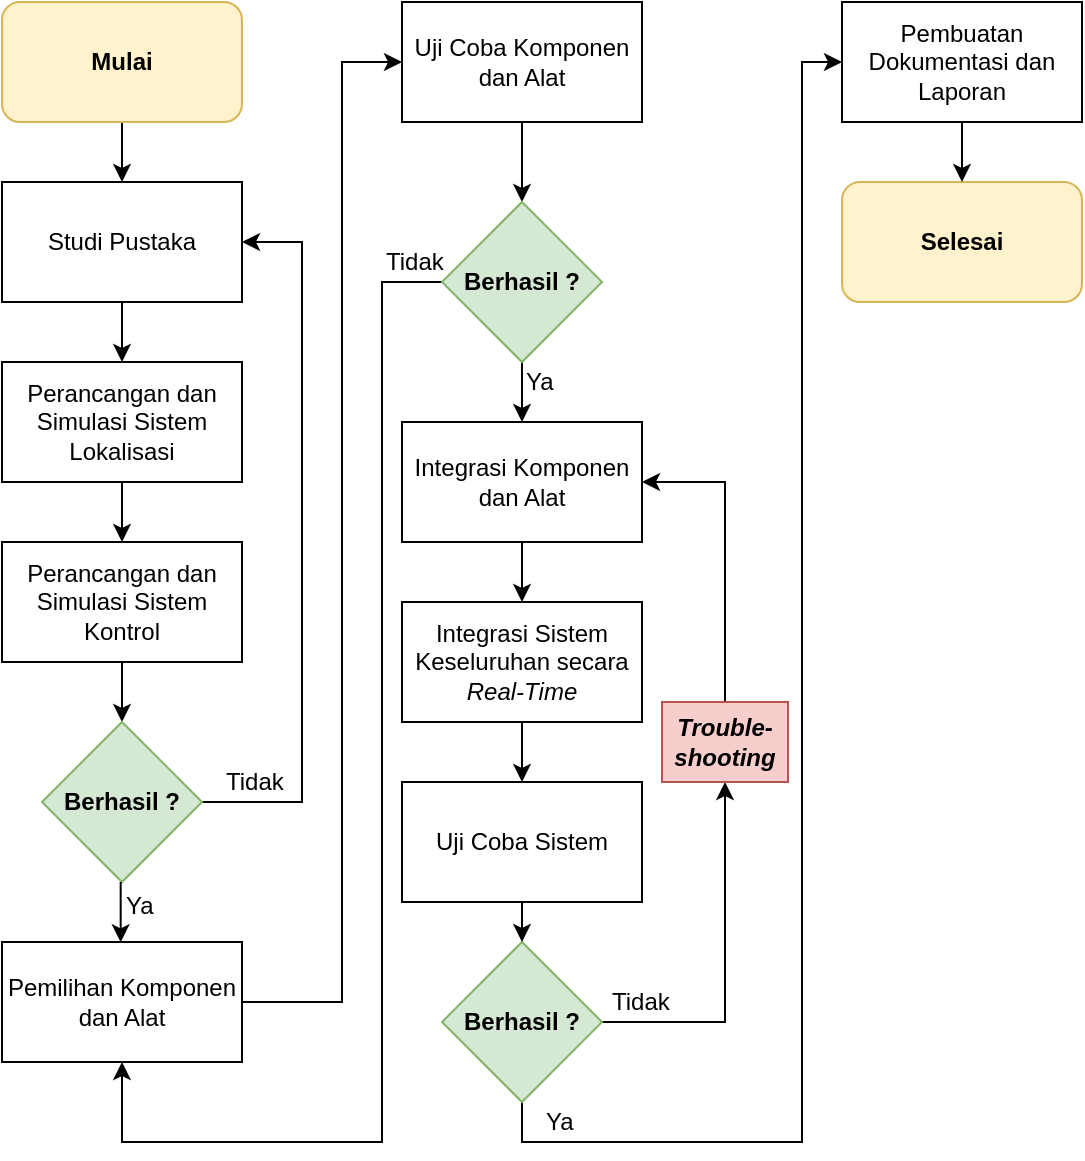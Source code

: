 <mxfile pages="1" version="11.2.5" type="device"><diagram id="9YkDkR6yGCo7OLD6Q_wq" name="Page-1"><mxGraphModel dx="769" dy="522" grid="1" gridSize="10" guides="1" tooltips="1" connect="1" arrows="1" fold="1" page="1" pageScale="1" pageWidth="827" pageHeight="1169" math="0" shadow="0"><root><mxCell id="0"/><mxCell id="1" parent="0"/><mxCell id="vA3fT6mQy-VPSf3E8mMQ-12" value="" style="edgeStyle=orthogonalEdgeStyle;rounded=0;orthogonalLoop=1;jettySize=auto;html=1;" parent="1" source="vA3fT6mQy-VPSf3E8mMQ-1" target="vA3fT6mQy-VPSf3E8mMQ-2" edge="1"><mxGeometry relative="1" as="geometry"/></mxCell><mxCell id="vA3fT6mQy-VPSf3E8mMQ-1" value="Mulai" style="rounded=1;whiteSpace=wrap;html=1;fontStyle=1;fillColor=#fff2cc;strokeColor=#d6b656;" parent="1" vertex="1"><mxGeometry x="110" y="40" width="120" height="60" as="geometry"/></mxCell><mxCell id="vA3fT6mQy-VPSf3E8mMQ-13" value="" style="edgeStyle=orthogonalEdgeStyle;rounded=0;orthogonalLoop=1;jettySize=auto;html=1;" parent="1" source="vA3fT6mQy-VPSf3E8mMQ-2" target="vA3fT6mQy-VPSf3E8mMQ-3" edge="1"><mxGeometry relative="1" as="geometry"/></mxCell><mxCell id="vA3fT6mQy-VPSf3E8mMQ-2" value="Studi Pustaka" style="rounded=0;whiteSpace=wrap;html=1;" parent="1" vertex="1"><mxGeometry x="110" y="130" width="120" height="60" as="geometry"/></mxCell><mxCell id="vA3fT6mQy-VPSf3E8mMQ-14" value="" style="edgeStyle=orthogonalEdgeStyle;rounded=0;orthogonalLoop=1;jettySize=auto;html=1;" parent="1" source="vA3fT6mQy-VPSf3E8mMQ-3" target="vA3fT6mQy-VPSf3E8mMQ-7" edge="1"><mxGeometry relative="1" as="geometry"/></mxCell><mxCell id="vA3fT6mQy-VPSf3E8mMQ-3" value="Perancangan dan Simulasi Sistem Lokalisasi" style="rounded=0;whiteSpace=wrap;html=1;" parent="1" vertex="1"><mxGeometry x="110" y="220" width="120" height="60" as="geometry"/></mxCell><mxCell id="vA3fT6mQy-VPSf3E8mMQ-15" value="" style="edgeStyle=orthogonalEdgeStyle;rounded=0;orthogonalLoop=1;jettySize=auto;html=1;" parent="1" source="vA3fT6mQy-VPSf3E8mMQ-7" target="vA3fT6mQy-VPSf3E8mMQ-10" edge="1"><mxGeometry relative="1" as="geometry"/></mxCell><mxCell id="vA3fT6mQy-VPSf3E8mMQ-7" value="Perancangan dan Simulasi Sistem Kontrol" style="rounded=0;whiteSpace=wrap;html=1;" parent="1" vertex="1"><mxGeometry x="110" y="310" width="120" height="60" as="geometry"/></mxCell><mxCell id="vA3fT6mQy-VPSf3E8mMQ-17" value="" style="edgeStyle=orthogonalEdgeStyle;rounded=0;orthogonalLoop=1;jettySize=auto;html=1;entryX=1;entryY=0.5;entryDx=0;entryDy=0;" parent="1" source="vA3fT6mQy-VPSf3E8mMQ-10" target="vA3fT6mQy-VPSf3E8mMQ-2" edge="1"><mxGeometry relative="1" as="geometry"><mxPoint x="300" y="160" as="targetPoint"/><Array as="points"><mxPoint x="260" y="440"/><mxPoint x="260" y="160"/></Array></mxGeometry></mxCell><mxCell id="vA3fT6mQy-VPSf3E8mMQ-10" value="Berhasil ?" style="rhombus;whiteSpace=wrap;html=1;fillColor=#d5e8d4;strokeColor=#82b366;fontStyle=1" parent="1" vertex="1"><mxGeometry x="130" y="400" width="80" height="80" as="geometry"/></mxCell><mxCell id="vA3fT6mQy-VPSf3E8mMQ-22" value="" style="edgeStyle=orthogonalEdgeStyle;rounded=0;orthogonalLoop=1;jettySize=auto;html=1;entryX=0;entryY=0.5;entryDx=0;entryDy=0;" parent="1" source="vA3fT6mQy-VPSf3E8mMQ-11" target="vA3fT6mQy-VPSf3E8mMQ-20" edge="1"><mxGeometry relative="1" as="geometry"><mxPoint x="310" y="540" as="targetPoint"/><Array as="points"><mxPoint x="280" y="540"/><mxPoint x="280" y="70"/></Array></mxGeometry></mxCell><mxCell id="vA3fT6mQy-VPSf3E8mMQ-11" value="Pemilihan Komponen dan Alat" style="rounded=0;whiteSpace=wrap;html=1;" parent="1" vertex="1"><mxGeometry x="110" y="510" width="120" height="60" as="geometry"/></mxCell><mxCell id="vA3fT6mQy-VPSf3E8mMQ-19" value="" style="edgeStyle=orthogonalEdgeStyle;rounded=0;orthogonalLoop=1;jettySize=auto;html=1;" parent="1" edge="1"><mxGeometry relative="1" as="geometry"><mxPoint x="169.333" y="480" as="sourcePoint"/><mxPoint x="169.333" y="510.167" as="targetPoint"/></mxGeometry></mxCell><mxCell id="vA3fT6mQy-VPSf3E8mMQ-29" value="" style="edgeStyle=orthogonalEdgeStyle;rounded=0;orthogonalLoop=1;jettySize=auto;html=1;" parent="1" source="vA3fT6mQy-VPSf3E8mMQ-20" target="vA3fT6mQy-VPSf3E8mMQ-24" edge="1"><mxGeometry relative="1" as="geometry"/></mxCell><mxCell id="vA3fT6mQy-VPSf3E8mMQ-20" value="Uji Coba Komponen dan Alat" style="rounded=0;whiteSpace=wrap;html=1;" parent="1" vertex="1"><mxGeometry x="310" y="40" width="120" height="60" as="geometry"/></mxCell><mxCell id="vA3fT6mQy-VPSf3E8mMQ-33" value="" style="edgeStyle=orthogonalEdgeStyle;rounded=0;orthogonalLoop=1;jettySize=auto;html=1;" parent="1" source="vA3fT6mQy-VPSf3E8mMQ-24" target="vA3fT6mQy-VPSf3E8mMQ-32" edge="1"><mxGeometry relative="1" as="geometry"/></mxCell><mxCell id="vA3fT6mQy-VPSf3E8mMQ-37" value="" style="edgeStyle=orthogonalEdgeStyle;rounded=0;orthogonalLoop=1;jettySize=auto;html=1;entryX=0.5;entryY=1;entryDx=0;entryDy=0;" parent="1" source="vA3fT6mQy-VPSf3E8mMQ-24" target="vA3fT6mQy-VPSf3E8mMQ-11" edge="1"><mxGeometry relative="1" as="geometry"><mxPoint x="270" y="180" as="targetPoint"/><Array as="points"><mxPoint x="300" y="180"/><mxPoint x="300" y="610"/><mxPoint x="170" y="610"/></Array></mxGeometry></mxCell><mxCell id="vA3fT6mQy-VPSf3E8mMQ-24" value="Berhasil ?" style="rhombus;whiteSpace=wrap;html=1;fillColor=#d5e8d4;strokeColor=#82b366;fontStyle=1" parent="1" vertex="1"><mxGeometry x="330" y="140" width="80" height="80" as="geometry"/></mxCell><mxCell id="vA3fT6mQy-VPSf3E8mMQ-26" value="&lt;span style=&quot;font-family: &amp;#34;helvetica&amp;#34; , &amp;#34;arial&amp;#34; , sans-serif ; font-size: 0px&quot;&gt;%3CmxGraphModel%3E%3Croot%3E%3CmxCell%20id%3D%220%22%2F%3E%3CmxCell%20id%3D%221%22%20parent%3D%220%22%2F%3E%3CmxCell%20id%3D%222%22%20value%3D%22%22%20style%3D%22edgeStyle%3DorthogonalEdgeStyle%3Brounded%3D0%3BorthogonalLoop%3D1%3BjettySize%3Dauto%3Bhtml%3D1%3B%22%20edge%3D%221%22%20parent%3D%221%22%3E%3CmxGeometry%20relative%3D%221%22%20as%3D%22geometry%22%3E%3CmxPoint%20x%3D%22170%22%20y%3D%22370%22%20as%3D%22sourcePoint%22%2F%3E%3CmxPoint%20x%3D%22170%22%20y%3D%22400%22%20as%3D%22targetPoint%22%2F%3E%3C%2FmxGeometry%3E%3C%2FmxCell%3E%3C%2Froot%3E%3C%2FmxGraphModel%3E&lt;/span&gt;" style="text;html=1;resizable=0;points=[];autosize=1;align=left;verticalAlign=top;spacingTop=-4;" parent="1" vertex="1"><mxGeometry x="587" y="115" width="20" height="20" as="geometry"/></mxCell><mxCell id="vA3fT6mQy-VPSf3E8mMQ-39" value="" style="edgeStyle=orthogonalEdgeStyle;rounded=0;orthogonalLoop=1;jettySize=auto;html=1;" parent="1" source="vA3fT6mQy-VPSf3E8mMQ-32" target="vA3fT6mQy-VPSf3E8mMQ-38" edge="1"><mxGeometry relative="1" as="geometry"/></mxCell><mxCell id="vA3fT6mQy-VPSf3E8mMQ-32" value="Integrasi Komponen dan Alat" style="rounded=0;whiteSpace=wrap;html=1;" parent="1" vertex="1"><mxGeometry x="310" y="250" width="120" height="60" as="geometry"/></mxCell><mxCell id="vA3fT6mQy-VPSf3E8mMQ-41" value="" style="edgeStyle=orthogonalEdgeStyle;rounded=0;orthogonalLoop=1;jettySize=auto;html=1;" parent="1" source="vA3fT6mQy-VPSf3E8mMQ-38" target="vA3fT6mQy-VPSf3E8mMQ-40" edge="1"><mxGeometry relative="1" as="geometry"/></mxCell><mxCell id="vA3fT6mQy-VPSf3E8mMQ-38" value="Integrasi Sistem Keseluruhan secara &lt;i&gt;Real-Time&lt;/i&gt;" style="rounded=0;whiteSpace=wrap;html=1;" parent="1" vertex="1"><mxGeometry x="310" y="340" width="120" height="60" as="geometry"/></mxCell><mxCell id="vA3fT6mQy-VPSf3E8mMQ-40" value="Uji Coba Sistem" style="rounded=0;whiteSpace=wrap;html=1;" parent="1" vertex="1"><mxGeometry x="310" y="430" width="120" height="60" as="geometry"/></mxCell><mxCell id="vA3fT6mQy-VPSf3E8mMQ-46" value="" style="edgeStyle=orthogonalEdgeStyle;rounded=0;orthogonalLoop=1;jettySize=auto;html=1;entryX=0.5;entryY=1;entryDx=0;entryDy=0;" parent="1" source="vA3fT6mQy-VPSf3E8mMQ-42" target="vA3fT6mQy-VPSf3E8mMQ-44" edge="1"><mxGeometry relative="1" as="geometry"><mxPoint x="510" y="550" as="targetPoint"/></mxGeometry></mxCell><mxCell id="vA3fT6mQy-VPSf3E8mMQ-51" value="" style="edgeStyle=orthogonalEdgeStyle;rounded=0;orthogonalLoop=1;jettySize=auto;html=1;entryX=0;entryY=0.5;entryDx=0;entryDy=0;exitX=0.5;exitY=1;exitDx=0;exitDy=0;" parent="1" source="vA3fT6mQy-VPSf3E8mMQ-42" target="vA3fT6mQy-VPSf3E8mMQ-49" edge="1"><mxGeometry relative="1" as="geometry"><mxPoint x="390" y="670.0" as="targetPoint"/><Array as="points"><mxPoint x="370" y="610"/><mxPoint x="510" y="610"/><mxPoint x="510" y="70"/></Array></mxGeometry></mxCell><mxCell id="vA3fT6mQy-VPSf3E8mMQ-42" value="Berhasil ?" style="rhombus;whiteSpace=wrap;html=1;fillColor=#d5e8d4;strokeColor=#82b366;fontStyle=1" parent="1" vertex="1"><mxGeometry x="330" y="510" width="80" height="80" as="geometry"/></mxCell><mxCell id="vA3fT6mQy-VPSf3E8mMQ-43" value="" style="edgeStyle=orthogonalEdgeStyle;rounded=0;orthogonalLoop=1;jettySize=auto;html=1;exitX=0.5;exitY=1;exitDx=0;exitDy=0;entryX=0.5;entryY=0;entryDx=0;entryDy=0;" parent="1" source="vA3fT6mQy-VPSf3E8mMQ-40" target="vA3fT6mQy-VPSf3E8mMQ-42" edge="1"><mxGeometry relative="1" as="geometry"><mxPoint x="400" y="410" as="sourcePoint"/><mxPoint x="400" y="440" as="targetPoint"/></mxGeometry></mxCell><mxCell id="vA3fT6mQy-VPSf3E8mMQ-48" value="" style="edgeStyle=orthogonalEdgeStyle;rounded=0;orthogonalLoop=1;jettySize=auto;html=1;entryX=1;entryY=0.5;entryDx=0;entryDy=0;exitX=0.5;exitY=0;exitDx=0;exitDy=0;" parent="1" source="vA3fT6mQy-VPSf3E8mMQ-44" target="vA3fT6mQy-VPSf3E8mMQ-32" edge="1"><mxGeometry relative="1" as="geometry"><mxPoint x="460" y="280" as="targetPoint"/></mxGeometry></mxCell><mxCell id="vA3fT6mQy-VPSf3E8mMQ-44" value="&lt;i&gt;Trouble-shooting&lt;/i&gt;" style="rounded=0;whiteSpace=wrap;html=1;fillColor=#f8cecc;strokeColor=#b85450;fontStyle=1" parent="1" vertex="1"><mxGeometry x="440" y="390" width="63" height="40" as="geometry"/></mxCell><mxCell id="vA3fT6mQy-VPSf3E8mMQ-49" value="Pembuatan Dokumentasi dan Laporan" style="rounded=0;whiteSpace=wrap;html=1;" parent="1" vertex="1"><mxGeometry x="530" y="40" width="120" height="60" as="geometry"/></mxCell><mxCell id="vA3fT6mQy-VPSf3E8mMQ-52" value="Selesai" style="rounded=1;whiteSpace=wrap;html=1;fontStyle=1;fillColor=#fff2cc;strokeColor=#d6b656;" parent="1" vertex="1"><mxGeometry x="530" y="130" width="120" height="60" as="geometry"/></mxCell><mxCell id="vA3fT6mQy-VPSf3E8mMQ-53" value="" style="endArrow=classic;html=1;exitX=0.5;exitY=1;exitDx=0;exitDy=0;entryX=0.5;entryY=0;entryDx=0;entryDy=0;" parent="1" source="vA3fT6mQy-VPSf3E8mMQ-49" target="vA3fT6mQy-VPSf3E8mMQ-52" edge="1"><mxGeometry width="50" height="50" relative="1" as="geometry"><mxPoint x="610" y="310" as="sourcePoint"/><mxPoint x="660" y="260" as="targetPoint"/></mxGeometry></mxCell><mxCell id="I3gF8kmGX68HILPLlTA_-1" value="Ya" style="text;html=1;resizable=0;points=[];autosize=1;align=left;verticalAlign=top;spacingTop=-4;" vertex="1" parent="1"><mxGeometry x="170" y="482" width="30" height="20" as="geometry"/></mxCell><mxCell id="I3gF8kmGX68HILPLlTA_-2" value="Tidak" style="text;html=1;resizable=0;points=[];autosize=1;align=left;verticalAlign=top;spacingTop=-4;" vertex="1" parent="1"><mxGeometry x="220" y="420" width="40" height="20" as="geometry"/></mxCell><mxCell id="I3gF8kmGX68HILPLlTA_-3" value="Ya" style="text;html=1;resizable=0;points=[];autosize=1;align=left;verticalAlign=top;spacingTop=-4;" vertex="1" parent="1"><mxGeometry x="370" y="220" width="30" height="20" as="geometry"/></mxCell><mxCell id="I3gF8kmGX68HILPLlTA_-4" value="Tidak" style="text;html=1;resizable=0;points=[];autosize=1;align=left;verticalAlign=top;spacingTop=-4;" vertex="1" parent="1"><mxGeometry x="300" y="160" width="40" height="20" as="geometry"/></mxCell><mxCell id="I3gF8kmGX68HILPLlTA_-5" value="Ya" style="text;html=1;resizable=0;points=[];autosize=1;align=left;verticalAlign=top;spacingTop=-4;" vertex="1" parent="1"><mxGeometry x="380" y="590" width="30" height="20" as="geometry"/></mxCell><mxCell id="I3gF8kmGX68HILPLlTA_-8" value="Tidak" style="text;html=1;resizable=0;points=[];autosize=1;align=left;verticalAlign=top;spacingTop=-4;" vertex="1" parent="1"><mxGeometry x="413" y="530" width="40" height="20" as="geometry"/></mxCell></root></mxGraphModel></diagram></mxfile>
